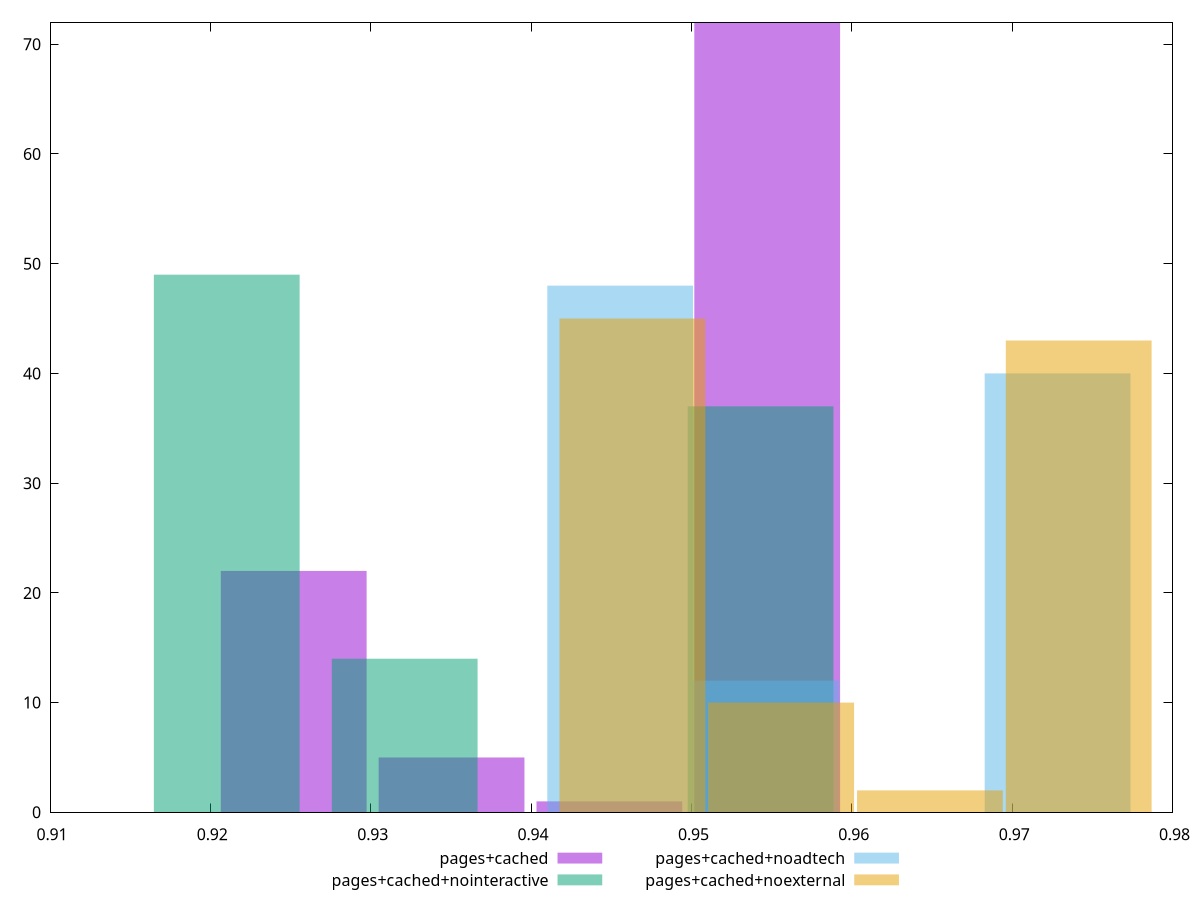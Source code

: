 $_pagesCached <<EOF
0.9547257574888071 72
0.9251981567417306 22
0.9448832239064482 1
0.9350406903240893 5
EOF
$_pagesCachedNointeractive <<EOF
0.9543115818566286 37
0.9210216429546532 49
0.9321182892553117 14
EOF
$_pagesCachedNoadtech <<EOF
0.9455586480298668 48
0.9728343782614975 40
0.954650558107077 12
EOF
$_pagesCachedNoexternal <<EOF
0.9741512139705413 43
0.9463183221428115 45
0.9555959527520548 10
0.964873583361298 2
EOF
set key outside below
set terminal pngcairo
set output "report_00004_2020-11-02T20-21-41.718Z/first-contentful-paint/first-contentful-paint_pages+cached_pages+cached+nointeractive_pages+cached+noadtech_pages+cached+noexternal+hist.png"
set boxwidth 0.009091910077210257
set style fill transparent solid 0.5 noborder
set yrange [0:72]
plot $_pagesCached title "pages+cached" with boxes ,$_pagesCachedNointeractive title "pages+cached+nointeractive" with boxes ,$_pagesCachedNoadtech title "pages+cached+noadtech" with boxes ,$_pagesCachedNoexternal title "pages+cached+noexternal" with boxes ,